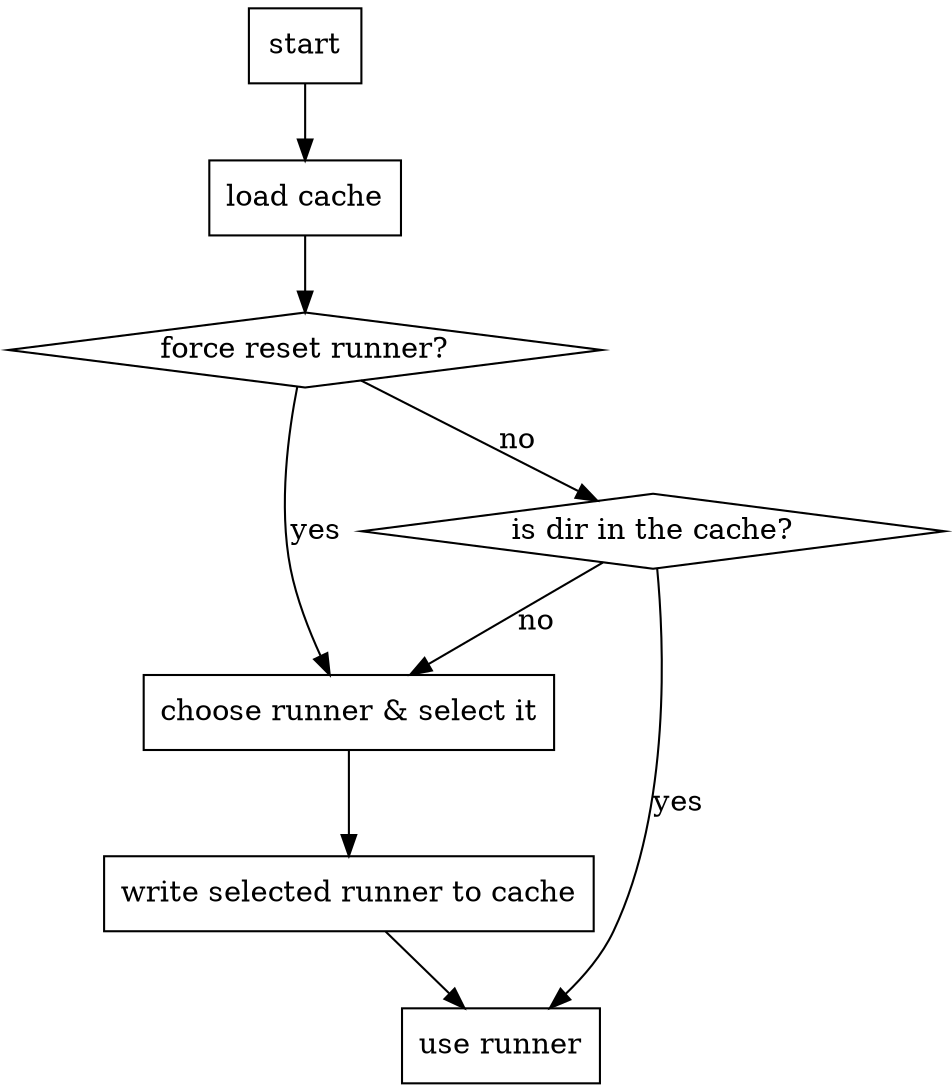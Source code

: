 digraph {
    node[shape=box]
    start -> load

    load[label="load cache"]

    load -> d1

    d1[label="force reset runner?", shape=diamond]
    d1 -> choose [label=yes]
    d1 -> d2 [label=no]

    d2[label="is dir in the cache?", shape=diamond]
    d2 -> use_runner[label="yes"]
    d2 -> choose[label="no"]

    choose[label="choose runner & select it"]
    choose -> cache_selected

    cache_selected[label="write selected runner to cache"]
    cache_selected -> use_runner

    use_runner[label="use runner"]
}
